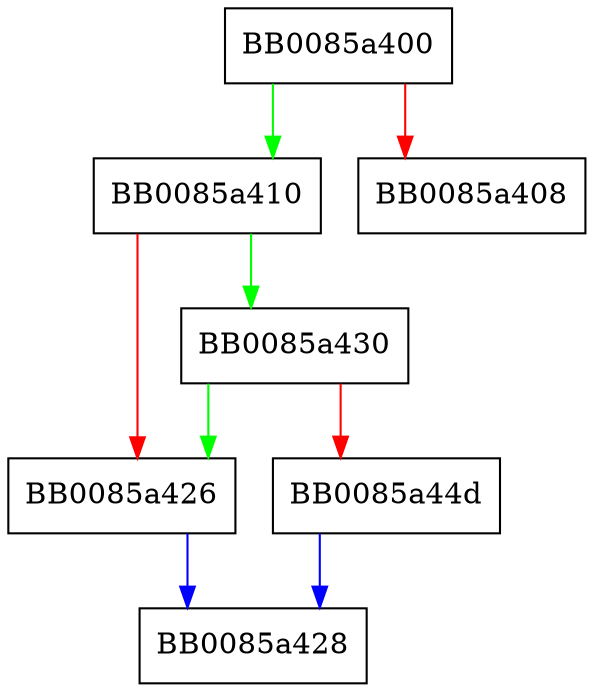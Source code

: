 digraph ossl_DER_w_algorithmIdentifier_SM2_with_MD {
  node [shape="box"];
  graph [splines=ortho];
  BB0085a400 -> BB0085a410 [color="green"];
  BB0085a400 -> BB0085a408 [color="red"];
  BB0085a410 -> BB0085a430 [color="green"];
  BB0085a410 -> BB0085a426 [color="red"];
  BB0085a426 -> BB0085a428 [color="blue"];
  BB0085a430 -> BB0085a426 [color="green"];
  BB0085a430 -> BB0085a44d [color="red"];
  BB0085a44d -> BB0085a428 [color="blue"];
}